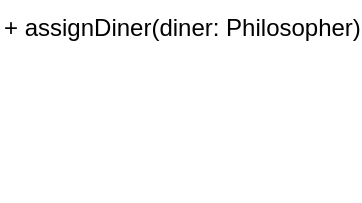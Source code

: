 <?xml version="1.0" encoding="UTF-8"?>
<mxfile>
  <diagram name="Page-1">
    <mxGraphModel dx="1108" dy="562" grid="1" gridSize="10" guides="1" tooltips="1" connect="1" arrows="1" fold="1" page="1" pageScale="1" pageWidth="827" pageHeight="1169" math="0" shadow="0">
      <root>
        <mxCell id="0" value="" style="group" vertex="1" connectable="0">
          <mxGeometry x="0" y="0" width="100%" height="100%" as="geometry"/>
        </mxCell>
        <mxCell id="1" value="" style="group" vertex="1" connectable="0">
          <mxGeometry x="0" y="0" width="100%" height="100%" as="geometry"/>
        </mxCell>
        <!-- ApplicationLauncher -->
        <mxCell id="2" value="ApplicationLauncher" style="swimlane;html=1;whiteSpace=wrap;rounded=0;whiteSpace=wrap;html=1;" vertex="1" connectable="0">
          <mxGeometry x="20" y="20" width="120" height="60" as="geometry"/>
        </mxCell>
        <mxCell id="3" value="+ main(String[] args)" style="text;html=1;" vertex="1">
          <mxGeometry x="0" y="0.33" width="100" height="100%" as="geometry"/>
        </mxCell>
        
        <!-- DiningTable -->
        <mxCell id="4" value="DiningTable" style="swimlane;html=1;whiteSpace=wrap;rounded=0;whiteSpace=wrap;html=1;" vertex="1" connectable="0">
          <mxGeometry x="200" y="20" width="160" height="240" as="geometry"/>
        </mxCell>
        <mxCell id="5" value="+ serverSocket: ServerSocket" style="text;html=1;" vertex="1">
          <mxGeometry x="0" y="0.15" width="100" height="100%" as="geometry"/>
        </mxCell>
        <mxCell id="6" value="+ SERVICE_PORT: int" style="text;html=1;" vertex="1">
          <mxGeometry x="0" y="0.25" width="100" height="100%" as="geometry"/>
        </mxCell>
        <mxCell id="7" value="+ SEAT_COUNT: int" style="text;html=1;" vertex="1">
          <mxGeometry x="0" y="0.35" width="100" height="100%" as="geometry"/>
        </mxCell>
        <mxCell id="8" value="+ initializeService()" style="text;html=1;" vertex="1">
          <mxGeometry x="0" y="0.50" width="100" height="100%" as="geometry"/>
        </mxCell>
        <mxCell id="9" value="+ findAvailableSeat(): TableSeat" style="text;html=1;" vertex="1">
          <mxGeometry x="0" y="0.65" width="100" height="100%" as="geometry"/>
        </mxCell>
        
        <!-- Hashi -->
        <mxCell id="10" value="Hashi" style="swimlane;html=1;whiteSpace=wrap;rounded=0;whiteSpace=wrap;html=1;" vertex="1" connectable="0">
          <mxGeometry x="400" y="120" width="120" height="120" as="geometry"/>
        </mxCell>
        <mxCell id="11" value="+ identifier: int" style="text;html=1;" vertex="1">
          <mxGeometry x="0" y="0.25" width="100" height="100%" as="geometry"/>
        </mxCell>
        <mxCell id="12" value="+ acquire(seat: TableSeat)" style="text;html=1;" vertex="1">
          <mxGeometry x="0" y="0.50" width="100" height="100%" as="geometry"/>
        </mxCell>
        
        <!-- Philosopher -->
        <mxCell id="13" value="Philosopher" style="swimlane;html=1;whiteSpace=wrap;rounded=0;whiteSpace=wrap;html=1;" vertex="1" connectable="0">
          <mxGeometry x="600" y="20" width="160" height="180" as="geometry"/>
        </mxCell>
        <mxCell id="14" value="+ id: int" style="text;html=1;" vertex="1">
          <mxGeometry x="0" y="0.15" width="100" height="100%" as="geometry"/>
        </mxCell>
        <mxCell id="15" value="+ mealsConsumed: int" style="text;html=1;" vertex="1">
          <mxGeometry x="0" y="0.25" width="100" height="100%" as="geometry"/>
        </mxCell>
        <mxCell id="16" value="+ assignSeat(seat: TableSeat)" style="text;html=1;" vertex="1">
          <mxGeometry x="0" y="0.50" width="100" height="100%" as="geometry"/>
        </mxCell>
        
        <!-- SessionManager -->
        <mxCell id="17" value="SessionManager" style="swimlane;html=1;whiteSpace=wrap;rounded=0;whiteSpace=wrap;html=1;" vertex="1" connectable="0">
          <mxGeometry x="800" y="120" width="160" height="180" as="geometry"/>
        </mxCell>
        <mxCell id="18" value="+ clientSocket: Socket" style="text;html=1;" vertex="1">
          <mxGeometry x="0" y="0.25" width="100" height="100%" as="geometry"/>
        </mxCell>
        <mxCell id="19" value="+ run()" style="text;html=1;" vertex="1">
          <mxGeometry x="0" y="0.50" width="100" height="100%" as="geometry"/>
        </mxCell>

        <!-- TableSeat -->
        <mxCell id="20" value="TableSeat" style="swimlane;html=1;whiteSpace=wrap;rounded=0;whiteSpace=wrap;html=1;" vertex="1" connectable="0">
          <mxGeometry x="1000" y="20" width="160" height="240" as="geometry"/>
        </mxCell>
        <mxCell id="21" value="+ seatNumber: int" style="text;html=1;" vertex="1">
          <mxGeometry x="0" y="0.15" width="100" height="100%" as="geometry"/>
        </mxCell>
        <mxCell id="22" value="+ assignDiner(diner: Philosopher)" style="text;html=1;" vertex="1">
          <mxGeometry x="0" y="0.30" width="100" height="100%" as="geometry"/>
        </mxCell>
        
        <!-- Relações -->
        <mxCell id="23" value="" style="edgeStyle=orthogonalEdgeStyle;rounded=0;orthogonalLoop=1;jettySize=auto;html=1;exitX=0.5;exitY=0;exitDx=0;exitDy=0;entryX=0.5;entryY=1;entryDx=0;entryDy=0;exitDx=0;exitDy=0;" edge="1" parent="1" source="4" target="2">
          <mxGeometry relative="1" as="geometry"/>
        </mxCell>

        <mxCell id="24" value="" style="edgeStyle=orthogonalEdgeStyle;rounded=0;orthogonalLoop=1;jettySize=auto;html=1;exitX=0.5;exitY=0;exitDx=0;exitDy=0;entryX=0.5;entryY=1;entryDx=0;entryDy=0;exitDx=0;exitDy=0;" edge="1" parent="1" source="20" target="4">
          <mxGeometry relative="1" as="geometry"/>
        </mxCell>
      </root>
    </mxGraphModel>
  </
